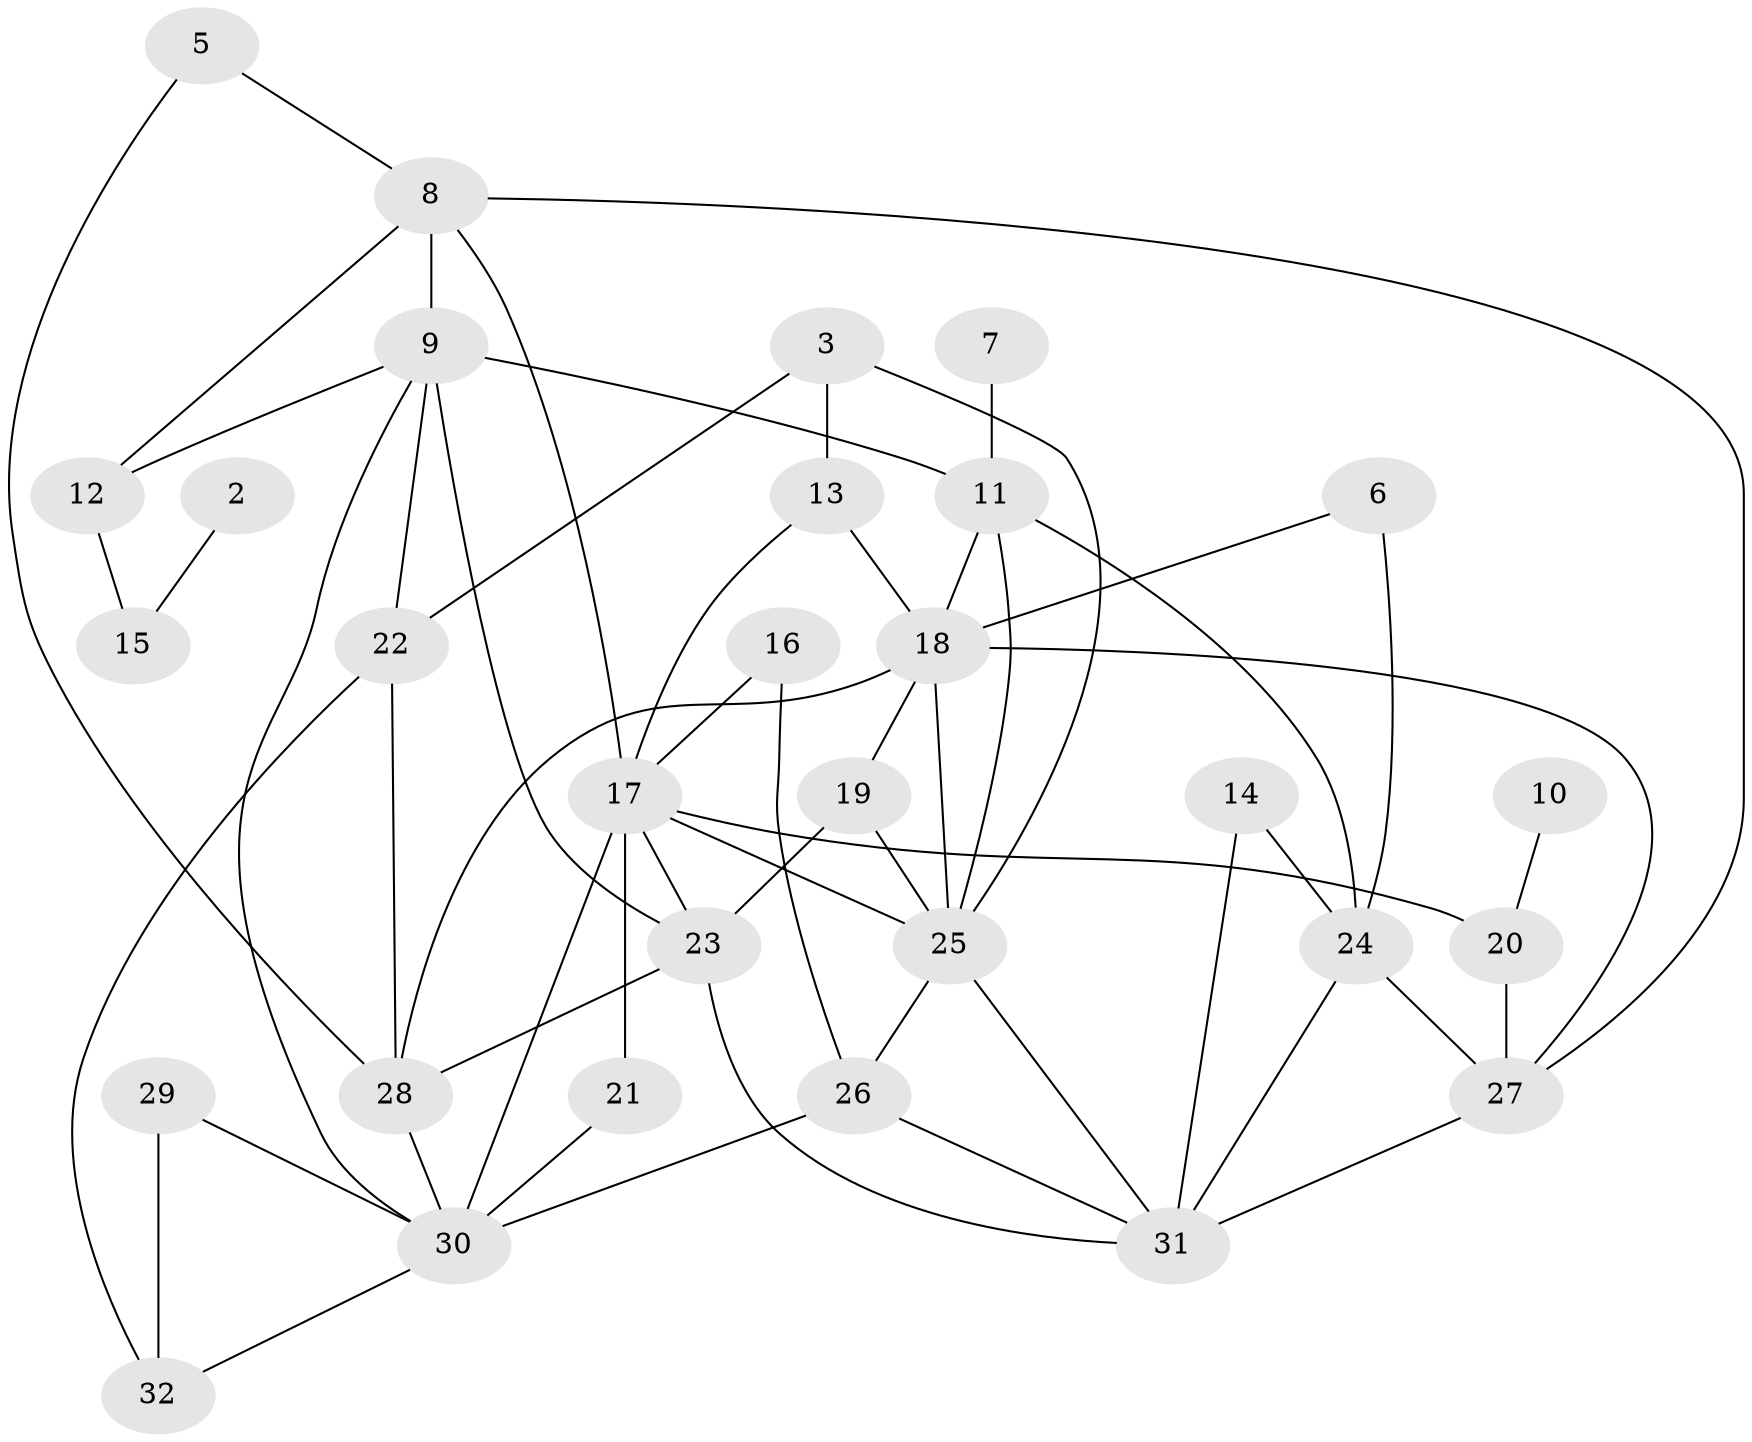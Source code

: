 // original degree distribution, {2: 0.265625, 6: 0.109375, 3: 0.15625, 0: 0.03125, 4: 0.125, 1: 0.171875, 5: 0.140625}
// Generated by graph-tools (version 1.1) at 2025/49/03/09/25 03:49:09]
// undirected, 30 vertices, 57 edges
graph export_dot {
graph [start="1"]
  node [color=gray90,style=filled];
  2;
  3;
  5;
  6;
  7;
  8;
  9;
  10;
  11;
  12;
  13;
  14;
  15;
  16;
  17;
  18;
  19;
  20;
  21;
  22;
  23;
  24;
  25;
  26;
  27;
  28;
  29;
  30;
  31;
  32;
  2 -- 15 [weight=1.0];
  3 -- 13 [weight=1.0];
  3 -- 22 [weight=1.0];
  3 -- 25 [weight=1.0];
  5 -- 8 [weight=1.0];
  5 -- 28 [weight=1.0];
  6 -- 18 [weight=1.0];
  6 -- 24 [weight=1.0];
  7 -- 11 [weight=1.0];
  8 -- 9 [weight=1.0];
  8 -- 12 [weight=1.0];
  8 -- 17 [weight=1.0];
  8 -- 27 [weight=1.0];
  9 -- 11 [weight=1.0];
  9 -- 12 [weight=1.0];
  9 -- 22 [weight=1.0];
  9 -- 23 [weight=1.0];
  9 -- 30 [weight=1.0];
  10 -- 20 [weight=1.0];
  11 -- 18 [weight=1.0];
  11 -- 24 [weight=1.0];
  11 -- 25 [weight=1.0];
  12 -- 15 [weight=1.0];
  13 -- 17 [weight=1.0];
  13 -- 18 [weight=1.0];
  14 -- 24 [weight=1.0];
  14 -- 31 [weight=1.0];
  16 -- 17 [weight=1.0];
  16 -- 26 [weight=1.0];
  17 -- 20 [weight=2.0];
  17 -- 21 [weight=1.0];
  17 -- 23 [weight=1.0];
  17 -- 25 [weight=2.0];
  17 -- 30 [weight=1.0];
  18 -- 19 [weight=1.0];
  18 -- 25 [weight=1.0];
  18 -- 27 [weight=1.0];
  18 -- 28 [weight=1.0];
  19 -- 23 [weight=1.0];
  19 -- 25 [weight=1.0];
  20 -- 27 [weight=1.0];
  21 -- 30 [weight=1.0];
  22 -- 28 [weight=1.0];
  22 -- 32 [weight=1.0];
  23 -- 28 [weight=1.0];
  23 -- 31 [weight=1.0];
  24 -- 27 [weight=1.0];
  24 -- 31 [weight=1.0];
  25 -- 26 [weight=1.0];
  25 -- 31 [weight=1.0];
  26 -- 30 [weight=2.0];
  26 -- 31 [weight=1.0];
  27 -- 31 [weight=1.0];
  28 -- 30 [weight=1.0];
  29 -- 30 [weight=1.0];
  29 -- 32 [weight=1.0];
  30 -- 32 [weight=1.0];
}
